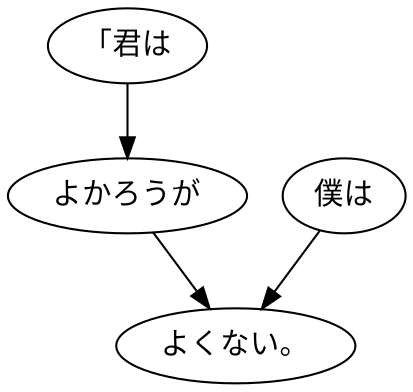 digraph graph5342 {
	node0 [label="「君は"];
	node1 [label="よかろうが"];
	node2 [label="僕は"];
	node3 [label="よくない。"];
	node0 -> node1;
	node1 -> node3;
	node2 -> node3;
}
